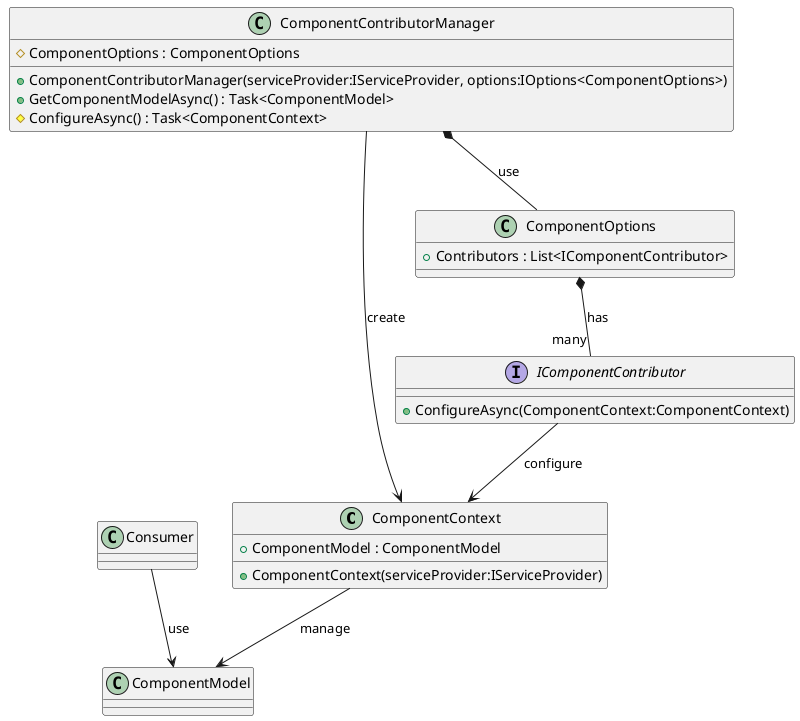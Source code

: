 @startuml
class ComponentContext {
    + ComponentModel : ComponentModel
    + ComponentContext(serviceProvider:IServiceProvider)
}
interface IComponentContributor {
    + ConfigureAsync(ComponentContext:ComponentContext)
}
class ComponentOptions {
    + Contributors : List<IComponentContributor>
}
class ComponentContributorManager {
    + ComponentContributorManager(serviceProvider:IServiceProvider, options:IOptions<ComponentOptions>)
    + GetComponentModelAsync() : Task<ComponentModel>
    # ComponentOptions : ComponentOptions
    # ConfigureAsync() : Task<ComponentContext>
}
ComponentContext --> ComponentModel : "manage" 
ComponentOptions *-- "many" IComponentContributor : "has"
ComponentContributorManager *-- ComponentOptions : "use"
ComponentContributorManager --> ComponentContext : "create"
Consumer --> ComponentModel : "use"
IComponentContributor --> ComponentContext : "configure"
@enduml
